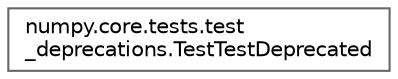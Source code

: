 digraph "Graphical Class Hierarchy"
{
 // LATEX_PDF_SIZE
  bgcolor="transparent";
  edge [fontname=Helvetica,fontsize=10,labelfontname=Helvetica,labelfontsize=10];
  node [fontname=Helvetica,fontsize=10,shape=box,height=0.2,width=0.4];
  rankdir="LR";
  Node0 [id="Node000000",label="numpy.core.tests.test\l_deprecations.TestTestDeprecated",height=0.2,width=0.4,color="grey40", fillcolor="white", style="filled",URL="$d5/d83/classnumpy_1_1core_1_1tests_1_1test__deprecations_1_1TestTestDeprecated.html",tooltip=" "];
}
